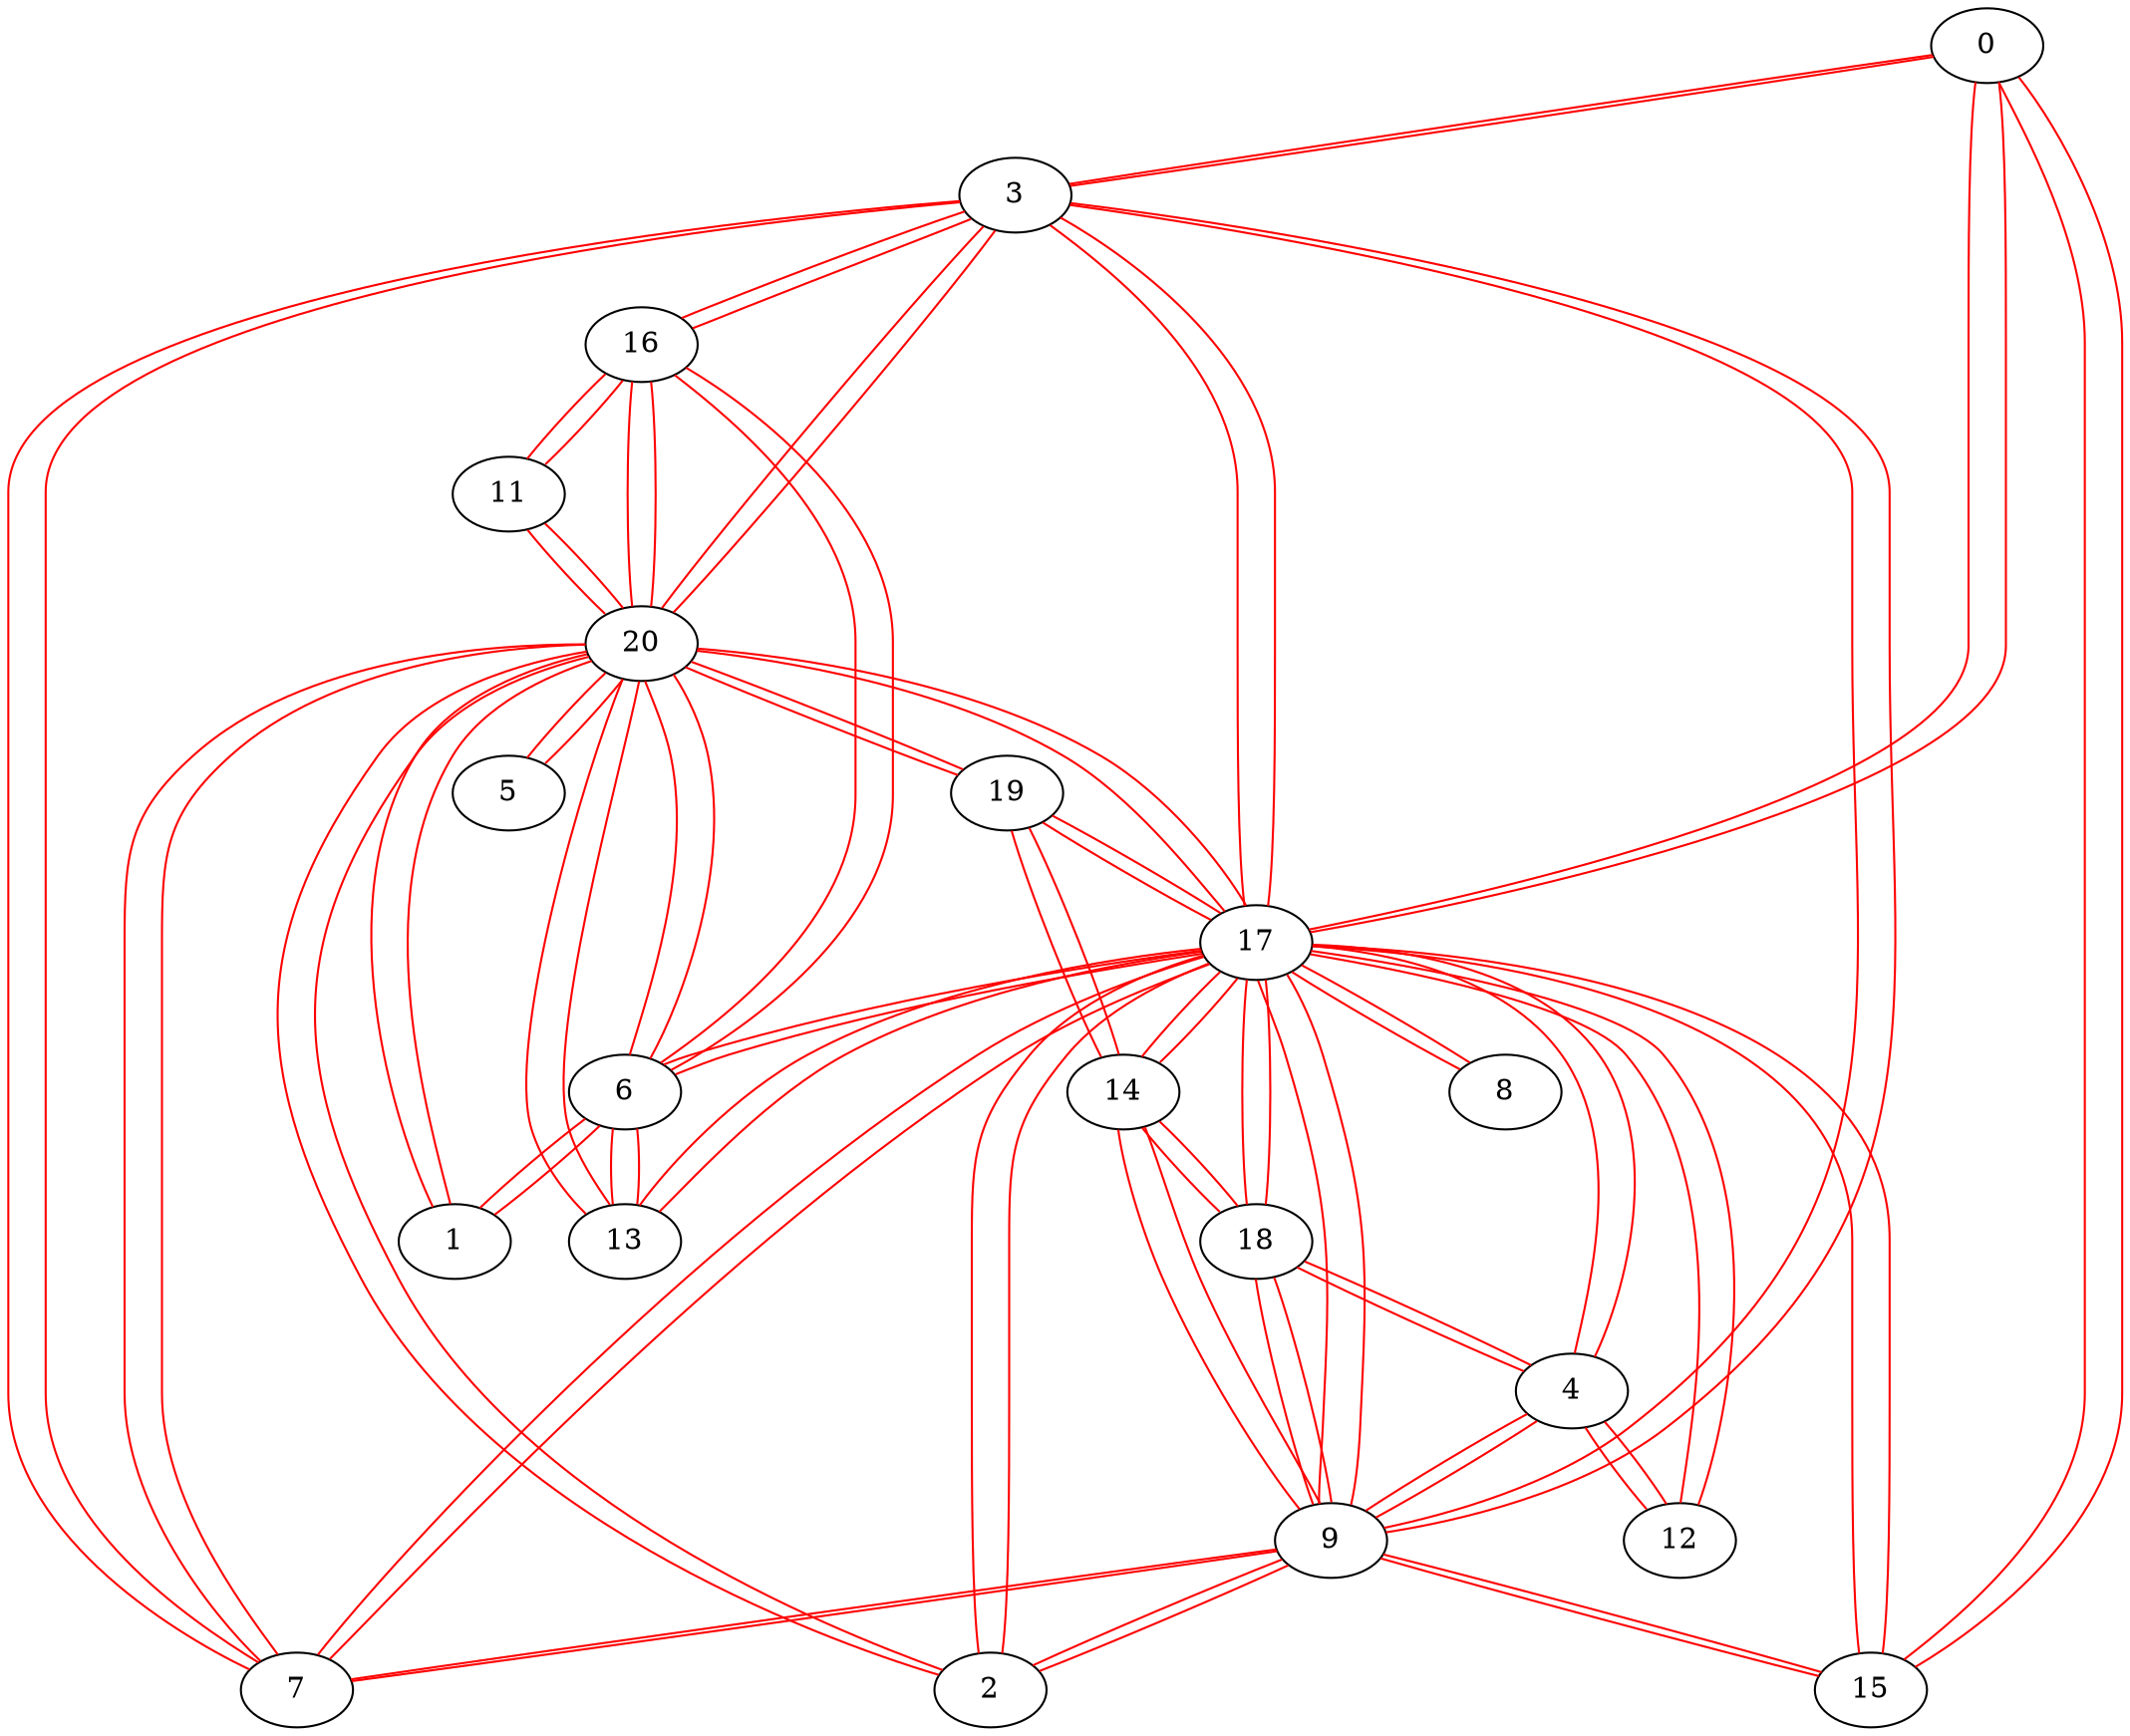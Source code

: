 graph{
0 -- 3 [color=red];
0 -- 15 [color=red];
0 -- 17 [color=red];
1 -- 6 [color=red];
1 -- 20 [color=red];
2 -- 9 [color=red];
2 -- 17 [color=red];
2 -- 20 [color=red];
3 -- 0 [color=red];
3 -- 7 [color=red];
3 -- 9 [color=red];
3 -- 16 [color=red];
3 -- 17 [color=red];
3 -- 20 [color=red];
4 -- 9 [color=red];
4 -- 12 [color=red];
4 -- 17 [color=red];
4 -- 18 [color=red];
5 -- 20 [color=red];
6 -- 1 [color=red];
6 -- 13 [color=red];
6 -- 16 [color=red];
6 -- 17 [color=red];
6 -- 20 [color=red];
7 -- 3 [color=red];
7 -- 9 [color=red];
7 -- 17 [color=red];
7 -- 20 [color=red];
8 -- 17 [color=red];
9 -- 2 [color=red];
9 -- 3 [color=red];
9 -- 4 [color=red];
9 -- 7 [color=red];
9 -- 14 [color=red];
9 -- 15 [color=red];
9 -- 17 [color=red];
9 -- 18 [color=red];
11 -- 16 [color=red];
11 -- 20 [color=red];
12 -- 4 [color=red];
12 -- 17 [color=red];
13 -- 6 [color=red];
13 -- 17 [color=red];
13 -- 20 [color=red];
14 -- 9 [color=red];
14 -- 17 [color=red];
14 -- 18 [color=red];
14 -- 19 [color=red];
15 -- 0 [color=red];
15 -- 9 [color=red];
15 -- 17 [color=red];
16 -- 3 [color=red];
16 -- 6 [color=red];
16 -- 11 [color=red];
16 -- 20 [color=red];
17 -- 0 [color=red];
17 -- 2 [color=red];
17 -- 3 [color=red];
17 -- 4 [color=red];
17 -- 6 [color=red];
17 -- 7 [color=red];
17 -- 8 [color=red];
17 -- 9 [color=red];
17 -- 12 [color=red];
17 -- 13 [color=red];
17 -- 14 [color=red];
17 -- 15 [color=red];
17 -- 18 [color=red];
17 -- 19 [color=red];
17 -- 20 [color=red];
18 -- 4 [color=red];
18 -- 9 [color=red];
18 -- 14 [color=red];
18 -- 17 [color=red];
19 -- 14 [color=red];
19 -- 17 [color=red];
19 -- 20 [color=red];
20 -- 1 [color=red];
20 -- 2 [color=red];
20 -- 3 [color=red];
20 -- 5 [color=red];
20 -- 6 [color=red];
20 -- 7 [color=red];
20 -- 11 [color=red];
20 -- 13 [color=red];
20 -- 16 [color=red];
20 -- 17 [color=red];
20 -- 19 [color=red];
}
